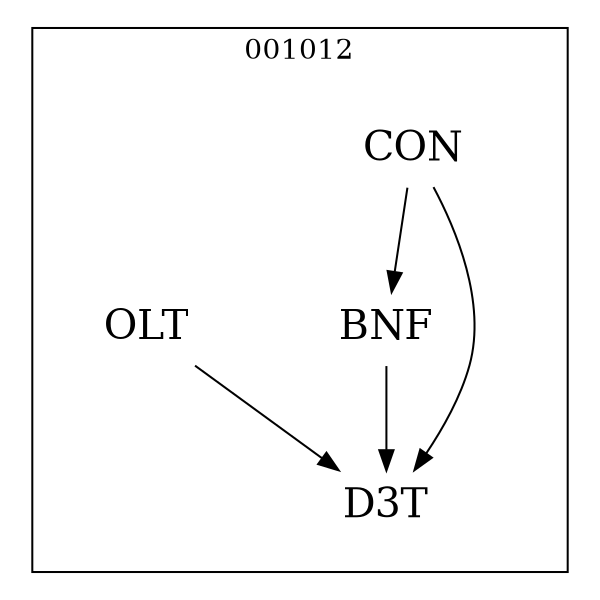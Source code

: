 strict digraph DAGS {
	size = "4,4!" ; ratio ="fill"; subgraph cluster_0{
			labeldoc = "t";
			label = "001012";node	[label= CON, shape = plaintext, fontsize=20] CON;node	[label= BNF, shape = plaintext, fontsize=20] BNF;node	[label= D3T, shape = plaintext, fontsize=20] D3T;node	[label= OLT, shape = plaintext, fontsize=20] OLT;
CON->BNF;
CON->D3T;
BNF->D3T;
OLT->D3T;
	}}